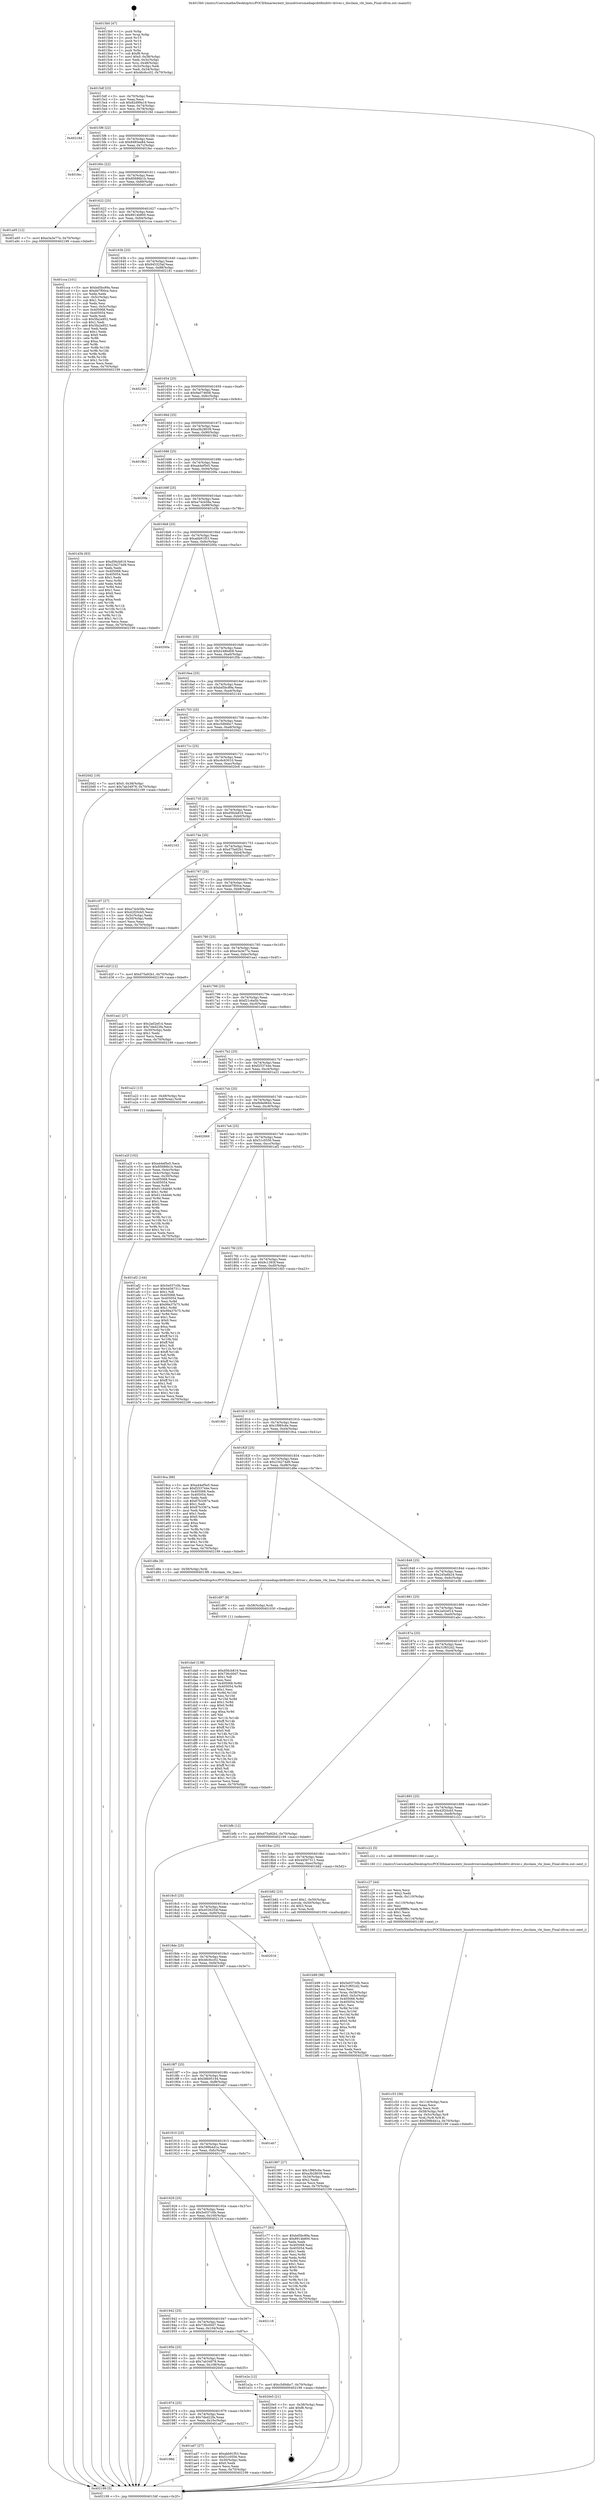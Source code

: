 digraph "0x4015b0" {
  label = "0x4015b0 (/mnt/c/Users/mathe/Desktop/tcc/POCII/binaries/extr_linuxdriversmediapcibt8xxbttv-driver.c_disclaim_vbi_lines_Final-ollvm.out::main(0))"
  labelloc = "t"
  node[shape=record]

  Entry [label="",width=0.3,height=0.3,shape=circle,fillcolor=black,style=filled]
  "0x4015df" [label="{
     0x4015df [23]\l
     | [instrs]\l
     &nbsp;&nbsp;0x4015df \<+3\>: mov -0x70(%rbp),%eax\l
     &nbsp;&nbsp;0x4015e2 \<+2\>: mov %eax,%ecx\l
     &nbsp;&nbsp;0x4015e4 \<+6\>: sub $0x82d99a19,%ecx\l
     &nbsp;&nbsp;0x4015ea \<+3\>: mov %eax,-0x74(%rbp)\l
     &nbsp;&nbsp;0x4015ed \<+3\>: mov %ecx,-0x78(%rbp)\l
     &nbsp;&nbsp;0x4015f0 \<+6\>: je 000000000040218d \<main+0xbdd\>\l
  }"]
  "0x40218d" [label="{
     0x40218d\l
  }", style=dashed]
  "0x4015f6" [label="{
     0x4015f6 [22]\l
     | [instrs]\l
     &nbsp;&nbsp;0x4015f6 \<+5\>: jmp 00000000004015fb \<main+0x4b\>\l
     &nbsp;&nbsp;0x4015fb \<+3\>: mov -0x74(%rbp),%eax\l
     &nbsp;&nbsp;0x4015fe \<+5\>: sub $0x8485ee84,%eax\l
     &nbsp;&nbsp;0x401603 \<+3\>: mov %eax,-0x7c(%rbp)\l
     &nbsp;&nbsp;0x401606 \<+6\>: je 0000000000401fec \<main+0xa3c\>\l
  }"]
  Exit [label="",width=0.3,height=0.3,shape=circle,fillcolor=black,style=filled,peripheries=2]
  "0x401fec" [label="{
     0x401fec\l
  }", style=dashed]
  "0x40160c" [label="{
     0x40160c [22]\l
     | [instrs]\l
     &nbsp;&nbsp;0x40160c \<+5\>: jmp 0000000000401611 \<main+0x61\>\l
     &nbsp;&nbsp;0x401611 \<+3\>: mov -0x74(%rbp),%eax\l
     &nbsp;&nbsp;0x401614 \<+5\>: sub $0x85686b1b,%eax\l
     &nbsp;&nbsp;0x401619 \<+3\>: mov %eax,-0x80(%rbp)\l
     &nbsp;&nbsp;0x40161c \<+6\>: je 0000000000401a95 \<main+0x4e5\>\l
  }"]
  "0x401da0" [label="{
     0x401da0 [138]\l
     | [instrs]\l
     &nbsp;&nbsp;0x401da0 \<+5\>: mov $0xd56cb819,%eax\l
     &nbsp;&nbsp;0x401da5 \<+5\>: mov $0x736c00d7,%ecx\l
     &nbsp;&nbsp;0x401daa \<+2\>: mov $0x1,%dl\l
     &nbsp;&nbsp;0x401dac \<+2\>: xor %esi,%esi\l
     &nbsp;&nbsp;0x401dae \<+8\>: mov 0x405068,%r8d\l
     &nbsp;&nbsp;0x401db6 \<+8\>: mov 0x405054,%r9d\l
     &nbsp;&nbsp;0x401dbe \<+3\>: sub $0x1,%esi\l
     &nbsp;&nbsp;0x401dc1 \<+3\>: mov %r8d,%r10d\l
     &nbsp;&nbsp;0x401dc4 \<+3\>: add %esi,%r10d\l
     &nbsp;&nbsp;0x401dc7 \<+4\>: imul %r10d,%r8d\l
     &nbsp;&nbsp;0x401dcb \<+4\>: and $0x1,%r8d\l
     &nbsp;&nbsp;0x401dcf \<+4\>: cmp $0x0,%r8d\l
     &nbsp;&nbsp;0x401dd3 \<+4\>: sete %r11b\l
     &nbsp;&nbsp;0x401dd7 \<+4\>: cmp $0xa,%r9d\l
     &nbsp;&nbsp;0x401ddb \<+3\>: setl %bl\l
     &nbsp;&nbsp;0x401dde \<+3\>: mov %r11b,%r14b\l
     &nbsp;&nbsp;0x401de1 \<+4\>: xor $0xff,%r14b\l
     &nbsp;&nbsp;0x401de5 \<+3\>: mov %bl,%r15b\l
     &nbsp;&nbsp;0x401de8 \<+4\>: xor $0xff,%r15b\l
     &nbsp;&nbsp;0x401dec \<+3\>: xor $0x0,%dl\l
     &nbsp;&nbsp;0x401def \<+3\>: mov %r14b,%r12b\l
     &nbsp;&nbsp;0x401df2 \<+4\>: and $0x0,%r12b\l
     &nbsp;&nbsp;0x401df6 \<+3\>: and %dl,%r11b\l
     &nbsp;&nbsp;0x401df9 \<+3\>: mov %r15b,%r13b\l
     &nbsp;&nbsp;0x401dfc \<+4\>: and $0x0,%r13b\l
     &nbsp;&nbsp;0x401e00 \<+2\>: and %dl,%bl\l
     &nbsp;&nbsp;0x401e02 \<+3\>: or %r11b,%r12b\l
     &nbsp;&nbsp;0x401e05 \<+3\>: or %bl,%r13b\l
     &nbsp;&nbsp;0x401e08 \<+3\>: xor %r13b,%r12b\l
     &nbsp;&nbsp;0x401e0b \<+3\>: or %r15b,%r14b\l
     &nbsp;&nbsp;0x401e0e \<+4\>: xor $0xff,%r14b\l
     &nbsp;&nbsp;0x401e12 \<+3\>: or $0x0,%dl\l
     &nbsp;&nbsp;0x401e15 \<+3\>: and %dl,%r14b\l
     &nbsp;&nbsp;0x401e18 \<+3\>: or %r14b,%r12b\l
     &nbsp;&nbsp;0x401e1b \<+4\>: test $0x1,%r12b\l
     &nbsp;&nbsp;0x401e1f \<+3\>: cmovne %ecx,%eax\l
     &nbsp;&nbsp;0x401e22 \<+3\>: mov %eax,-0x70(%rbp)\l
     &nbsp;&nbsp;0x401e25 \<+5\>: jmp 0000000000402199 \<main+0xbe9\>\l
  }"]
  "0x401a95" [label="{
     0x401a95 [12]\l
     | [instrs]\l
     &nbsp;&nbsp;0x401a95 \<+7\>: movl $0xe3a3e77e,-0x70(%rbp)\l
     &nbsp;&nbsp;0x401a9c \<+5\>: jmp 0000000000402199 \<main+0xbe9\>\l
  }"]
  "0x401622" [label="{
     0x401622 [25]\l
     | [instrs]\l
     &nbsp;&nbsp;0x401622 \<+5\>: jmp 0000000000401627 \<main+0x77\>\l
     &nbsp;&nbsp;0x401627 \<+3\>: mov -0x74(%rbp),%eax\l
     &nbsp;&nbsp;0x40162a \<+5\>: sub $0x8914b800,%eax\l
     &nbsp;&nbsp;0x40162f \<+6\>: mov %eax,-0x84(%rbp)\l
     &nbsp;&nbsp;0x401635 \<+6\>: je 0000000000401cca \<main+0x71a\>\l
  }"]
  "0x401d97" [label="{
     0x401d97 [9]\l
     | [instrs]\l
     &nbsp;&nbsp;0x401d97 \<+4\>: mov -0x58(%rbp),%rdi\l
     &nbsp;&nbsp;0x401d9b \<+5\>: call 0000000000401030 \<free@plt\>\l
     | [calls]\l
     &nbsp;&nbsp;0x401030 \{1\} (unknown)\l
  }"]
  "0x401cca" [label="{
     0x401cca [101]\l
     | [instrs]\l
     &nbsp;&nbsp;0x401cca \<+5\>: mov $0xbd5bc89a,%eax\l
     &nbsp;&nbsp;0x401ccf \<+5\>: mov $0xdd7f00ce,%ecx\l
     &nbsp;&nbsp;0x401cd4 \<+2\>: xor %edx,%edx\l
     &nbsp;&nbsp;0x401cd6 \<+3\>: mov -0x5c(%rbp),%esi\l
     &nbsp;&nbsp;0x401cd9 \<+3\>: sub $0x1,%edx\l
     &nbsp;&nbsp;0x401cdc \<+2\>: sub %edx,%esi\l
     &nbsp;&nbsp;0x401cde \<+3\>: mov %esi,-0x5c(%rbp)\l
     &nbsp;&nbsp;0x401ce1 \<+7\>: mov 0x405068,%edx\l
     &nbsp;&nbsp;0x401ce8 \<+7\>: mov 0x405054,%esi\l
     &nbsp;&nbsp;0x401cef \<+2\>: mov %edx,%edi\l
     &nbsp;&nbsp;0x401cf1 \<+6\>: sub $0x5fa2a952,%edi\l
     &nbsp;&nbsp;0x401cf7 \<+3\>: sub $0x1,%edi\l
     &nbsp;&nbsp;0x401cfa \<+6\>: add $0x5fa2a952,%edi\l
     &nbsp;&nbsp;0x401d00 \<+3\>: imul %edi,%edx\l
     &nbsp;&nbsp;0x401d03 \<+3\>: and $0x1,%edx\l
     &nbsp;&nbsp;0x401d06 \<+3\>: cmp $0x0,%edx\l
     &nbsp;&nbsp;0x401d09 \<+4\>: sete %r8b\l
     &nbsp;&nbsp;0x401d0d \<+3\>: cmp $0xa,%esi\l
     &nbsp;&nbsp;0x401d10 \<+4\>: setl %r9b\l
     &nbsp;&nbsp;0x401d14 \<+3\>: mov %r8b,%r10b\l
     &nbsp;&nbsp;0x401d17 \<+3\>: and %r9b,%r10b\l
     &nbsp;&nbsp;0x401d1a \<+3\>: xor %r9b,%r8b\l
     &nbsp;&nbsp;0x401d1d \<+3\>: or %r8b,%r10b\l
     &nbsp;&nbsp;0x401d20 \<+4\>: test $0x1,%r10b\l
     &nbsp;&nbsp;0x401d24 \<+3\>: cmovne %ecx,%eax\l
     &nbsp;&nbsp;0x401d27 \<+3\>: mov %eax,-0x70(%rbp)\l
     &nbsp;&nbsp;0x401d2a \<+5\>: jmp 0000000000402199 \<main+0xbe9\>\l
  }"]
  "0x40163b" [label="{
     0x40163b [25]\l
     | [instrs]\l
     &nbsp;&nbsp;0x40163b \<+5\>: jmp 0000000000401640 \<main+0x90\>\l
     &nbsp;&nbsp;0x401640 \<+3\>: mov -0x74(%rbp),%eax\l
     &nbsp;&nbsp;0x401643 \<+5\>: sub $0x945325af,%eax\l
     &nbsp;&nbsp;0x401648 \<+6\>: mov %eax,-0x88(%rbp)\l
     &nbsp;&nbsp;0x40164e \<+6\>: je 0000000000402181 \<main+0xbd1\>\l
  }"]
  "0x401c53" [label="{
     0x401c53 [36]\l
     | [instrs]\l
     &nbsp;&nbsp;0x401c53 \<+6\>: mov -0x114(%rbp),%ecx\l
     &nbsp;&nbsp;0x401c59 \<+3\>: imul %eax,%ecx\l
     &nbsp;&nbsp;0x401c5c \<+3\>: movslq %ecx,%rdi\l
     &nbsp;&nbsp;0x401c5f \<+4\>: mov -0x58(%rbp),%r8\l
     &nbsp;&nbsp;0x401c63 \<+4\>: movslq -0x5c(%rbp),%r9\l
     &nbsp;&nbsp;0x401c67 \<+4\>: mov %rdi,(%r8,%r9,8)\l
     &nbsp;&nbsp;0x401c6b \<+7\>: movl $0x599b4d1a,-0x70(%rbp)\l
     &nbsp;&nbsp;0x401c72 \<+5\>: jmp 0000000000402199 \<main+0xbe9\>\l
  }"]
  "0x402181" [label="{
     0x402181\l
  }", style=dashed]
  "0x401654" [label="{
     0x401654 [25]\l
     | [instrs]\l
     &nbsp;&nbsp;0x401654 \<+5\>: jmp 0000000000401659 \<main+0xa9\>\l
     &nbsp;&nbsp;0x401659 \<+3\>: mov -0x74(%rbp),%eax\l
     &nbsp;&nbsp;0x40165c \<+5\>: sub $0x9a074608,%eax\l
     &nbsp;&nbsp;0x401661 \<+6\>: mov %eax,-0x8c(%rbp)\l
     &nbsp;&nbsp;0x401667 \<+6\>: je 0000000000401f76 \<main+0x9c6\>\l
  }"]
  "0x401c27" [label="{
     0x401c27 [44]\l
     | [instrs]\l
     &nbsp;&nbsp;0x401c27 \<+2\>: xor %ecx,%ecx\l
     &nbsp;&nbsp;0x401c29 \<+5\>: mov $0x2,%edx\l
     &nbsp;&nbsp;0x401c2e \<+6\>: mov %edx,-0x110(%rbp)\l
     &nbsp;&nbsp;0x401c34 \<+1\>: cltd\l
     &nbsp;&nbsp;0x401c35 \<+6\>: mov -0x110(%rbp),%esi\l
     &nbsp;&nbsp;0x401c3b \<+2\>: idiv %esi\l
     &nbsp;&nbsp;0x401c3d \<+6\>: imul $0xfffffffe,%edx,%edx\l
     &nbsp;&nbsp;0x401c43 \<+3\>: sub $0x1,%ecx\l
     &nbsp;&nbsp;0x401c46 \<+2\>: sub %ecx,%edx\l
     &nbsp;&nbsp;0x401c48 \<+6\>: mov %edx,-0x114(%rbp)\l
     &nbsp;&nbsp;0x401c4e \<+5\>: call 0000000000401160 \<next_i\>\l
     | [calls]\l
     &nbsp;&nbsp;0x401160 \{1\} (/mnt/c/Users/mathe/Desktop/tcc/POCII/binaries/extr_linuxdriversmediapcibt8xxbttv-driver.c_disclaim_vbi_lines_Final-ollvm.out::next_i)\l
  }"]
  "0x401f76" [label="{
     0x401f76\l
  }", style=dashed]
  "0x40166d" [label="{
     0x40166d [25]\l
     | [instrs]\l
     &nbsp;&nbsp;0x40166d \<+5\>: jmp 0000000000401672 \<main+0xc2\>\l
     &nbsp;&nbsp;0x401672 \<+3\>: mov -0x74(%rbp),%eax\l
     &nbsp;&nbsp;0x401675 \<+5\>: sub $0xa3b28039,%eax\l
     &nbsp;&nbsp;0x40167a \<+6\>: mov %eax,-0x90(%rbp)\l
     &nbsp;&nbsp;0x401680 \<+6\>: je 00000000004019b2 \<main+0x402\>\l
  }"]
  "0x401b99" [label="{
     0x401b99 [98]\l
     | [instrs]\l
     &nbsp;&nbsp;0x401b99 \<+5\>: mov $0x5e037c0b,%ecx\l
     &nbsp;&nbsp;0x401b9e \<+5\>: mov $0x31f652d2,%edx\l
     &nbsp;&nbsp;0x401ba3 \<+2\>: xor %esi,%esi\l
     &nbsp;&nbsp;0x401ba5 \<+4\>: mov %rax,-0x58(%rbp)\l
     &nbsp;&nbsp;0x401ba9 \<+7\>: movl $0x0,-0x5c(%rbp)\l
     &nbsp;&nbsp;0x401bb0 \<+8\>: mov 0x405068,%r8d\l
     &nbsp;&nbsp;0x401bb8 \<+8\>: mov 0x405054,%r9d\l
     &nbsp;&nbsp;0x401bc0 \<+3\>: sub $0x1,%esi\l
     &nbsp;&nbsp;0x401bc3 \<+3\>: mov %r8d,%r10d\l
     &nbsp;&nbsp;0x401bc6 \<+3\>: add %esi,%r10d\l
     &nbsp;&nbsp;0x401bc9 \<+4\>: imul %r10d,%r8d\l
     &nbsp;&nbsp;0x401bcd \<+4\>: and $0x1,%r8d\l
     &nbsp;&nbsp;0x401bd1 \<+4\>: cmp $0x0,%r8d\l
     &nbsp;&nbsp;0x401bd5 \<+4\>: sete %r11b\l
     &nbsp;&nbsp;0x401bd9 \<+4\>: cmp $0xa,%r9d\l
     &nbsp;&nbsp;0x401bdd \<+3\>: setl %bl\l
     &nbsp;&nbsp;0x401be0 \<+3\>: mov %r11b,%r14b\l
     &nbsp;&nbsp;0x401be3 \<+3\>: and %bl,%r14b\l
     &nbsp;&nbsp;0x401be6 \<+3\>: xor %bl,%r11b\l
     &nbsp;&nbsp;0x401be9 \<+3\>: or %r11b,%r14b\l
     &nbsp;&nbsp;0x401bec \<+4\>: test $0x1,%r14b\l
     &nbsp;&nbsp;0x401bf0 \<+3\>: cmovne %edx,%ecx\l
     &nbsp;&nbsp;0x401bf3 \<+3\>: mov %ecx,-0x70(%rbp)\l
     &nbsp;&nbsp;0x401bf6 \<+5\>: jmp 0000000000402199 \<main+0xbe9\>\l
  }"]
  "0x4019b2" [label="{
     0x4019b2\l
  }", style=dashed]
  "0x401686" [label="{
     0x401686 [25]\l
     | [instrs]\l
     &nbsp;&nbsp;0x401686 \<+5\>: jmp 000000000040168b \<main+0xdb\>\l
     &nbsp;&nbsp;0x40168b \<+3\>: mov -0x74(%rbp),%eax\l
     &nbsp;&nbsp;0x40168e \<+5\>: sub $0xa44ef5e5,%eax\l
     &nbsp;&nbsp;0x401693 \<+6\>: mov %eax,-0x94(%rbp)\l
     &nbsp;&nbsp;0x401699 \<+6\>: je 00000000004020fa \<main+0xb4a\>\l
  }"]
  "0x40198d" [label="{
     0x40198d\l
  }", style=dashed]
  "0x4020fa" [label="{
     0x4020fa\l
  }", style=dashed]
  "0x40169f" [label="{
     0x40169f [25]\l
     | [instrs]\l
     &nbsp;&nbsp;0x40169f \<+5\>: jmp 00000000004016a4 \<main+0xf4\>\l
     &nbsp;&nbsp;0x4016a4 \<+3\>: mov -0x74(%rbp),%eax\l
     &nbsp;&nbsp;0x4016a7 \<+5\>: sub $0xa74cb58a,%eax\l
     &nbsp;&nbsp;0x4016ac \<+6\>: mov %eax,-0x98(%rbp)\l
     &nbsp;&nbsp;0x4016b2 \<+6\>: je 0000000000401d3b \<main+0x78b\>\l
  }"]
  "0x401ad7" [label="{
     0x401ad7 [27]\l
     | [instrs]\l
     &nbsp;&nbsp;0x401ad7 \<+5\>: mov $0xabb91f53,%eax\l
     &nbsp;&nbsp;0x401adc \<+5\>: mov $0x51c0556,%ecx\l
     &nbsp;&nbsp;0x401ae1 \<+3\>: mov -0x30(%rbp),%edx\l
     &nbsp;&nbsp;0x401ae4 \<+3\>: cmp $0x0,%edx\l
     &nbsp;&nbsp;0x401ae7 \<+3\>: cmove %ecx,%eax\l
     &nbsp;&nbsp;0x401aea \<+3\>: mov %eax,-0x70(%rbp)\l
     &nbsp;&nbsp;0x401aed \<+5\>: jmp 0000000000402199 \<main+0xbe9\>\l
  }"]
  "0x401d3b" [label="{
     0x401d3b [83]\l
     | [instrs]\l
     &nbsp;&nbsp;0x401d3b \<+5\>: mov $0xd56cb819,%eax\l
     &nbsp;&nbsp;0x401d40 \<+5\>: mov $0x234274d9,%ecx\l
     &nbsp;&nbsp;0x401d45 \<+2\>: xor %edx,%edx\l
     &nbsp;&nbsp;0x401d47 \<+7\>: mov 0x405068,%esi\l
     &nbsp;&nbsp;0x401d4e \<+7\>: mov 0x405054,%edi\l
     &nbsp;&nbsp;0x401d55 \<+3\>: sub $0x1,%edx\l
     &nbsp;&nbsp;0x401d58 \<+3\>: mov %esi,%r8d\l
     &nbsp;&nbsp;0x401d5b \<+3\>: add %edx,%r8d\l
     &nbsp;&nbsp;0x401d5e \<+4\>: imul %r8d,%esi\l
     &nbsp;&nbsp;0x401d62 \<+3\>: and $0x1,%esi\l
     &nbsp;&nbsp;0x401d65 \<+3\>: cmp $0x0,%esi\l
     &nbsp;&nbsp;0x401d68 \<+4\>: sete %r9b\l
     &nbsp;&nbsp;0x401d6c \<+3\>: cmp $0xa,%edi\l
     &nbsp;&nbsp;0x401d6f \<+4\>: setl %r10b\l
     &nbsp;&nbsp;0x401d73 \<+3\>: mov %r9b,%r11b\l
     &nbsp;&nbsp;0x401d76 \<+3\>: and %r10b,%r11b\l
     &nbsp;&nbsp;0x401d79 \<+3\>: xor %r10b,%r9b\l
     &nbsp;&nbsp;0x401d7c \<+3\>: or %r9b,%r11b\l
     &nbsp;&nbsp;0x401d7f \<+4\>: test $0x1,%r11b\l
     &nbsp;&nbsp;0x401d83 \<+3\>: cmovne %ecx,%eax\l
     &nbsp;&nbsp;0x401d86 \<+3\>: mov %eax,-0x70(%rbp)\l
     &nbsp;&nbsp;0x401d89 \<+5\>: jmp 0000000000402199 \<main+0xbe9\>\l
  }"]
  "0x4016b8" [label="{
     0x4016b8 [25]\l
     | [instrs]\l
     &nbsp;&nbsp;0x4016b8 \<+5\>: jmp 00000000004016bd \<main+0x10d\>\l
     &nbsp;&nbsp;0x4016bd \<+3\>: mov -0x74(%rbp),%eax\l
     &nbsp;&nbsp;0x4016c0 \<+5\>: sub $0xabb91f53,%eax\l
     &nbsp;&nbsp;0x4016c5 \<+6\>: mov %eax,-0x9c(%rbp)\l
     &nbsp;&nbsp;0x4016cb \<+6\>: je 000000000040200a \<main+0xa5a\>\l
  }"]
  "0x401974" [label="{
     0x401974 [25]\l
     | [instrs]\l
     &nbsp;&nbsp;0x401974 \<+5\>: jmp 0000000000401979 \<main+0x3c9\>\l
     &nbsp;&nbsp;0x401979 \<+3\>: mov -0x74(%rbp),%eax\l
     &nbsp;&nbsp;0x40197c \<+5\>: sub $0x7ded22fa,%eax\l
     &nbsp;&nbsp;0x401981 \<+6\>: mov %eax,-0x10c(%rbp)\l
     &nbsp;&nbsp;0x401987 \<+6\>: je 0000000000401ad7 \<main+0x527\>\l
  }"]
  "0x40200a" [label="{
     0x40200a\l
  }", style=dashed]
  "0x4016d1" [label="{
     0x4016d1 [25]\l
     | [instrs]\l
     &nbsp;&nbsp;0x4016d1 \<+5\>: jmp 00000000004016d6 \<main+0x126\>\l
     &nbsp;&nbsp;0x4016d6 \<+3\>: mov -0x74(%rbp),%eax\l
     &nbsp;&nbsp;0x4016d9 \<+5\>: sub $0xb248bd08,%eax\l
     &nbsp;&nbsp;0x4016de \<+6\>: mov %eax,-0xa0(%rbp)\l
     &nbsp;&nbsp;0x4016e4 \<+6\>: je 0000000000401f5b \<main+0x9ab\>\l
  }"]
  "0x4020e5" [label="{
     0x4020e5 [21]\l
     | [instrs]\l
     &nbsp;&nbsp;0x4020e5 \<+3\>: mov -0x38(%rbp),%eax\l
     &nbsp;&nbsp;0x4020e8 \<+7\>: add $0xf8,%rsp\l
     &nbsp;&nbsp;0x4020ef \<+1\>: pop %rbx\l
     &nbsp;&nbsp;0x4020f0 \<+2\>: pop %r12\l
     &nbsp;&nbsp;0x4020f2 \<+2\>: pop %r13\l
     &nbsp;&nbsp;0x4020f4 \<+2\>: pop %r14\l
     &nbsp;&nbsp;0x4020f6 \<+2\>: pop %r15\l
     &nbsp;&nbsp;0x4020f8 \<+1\>: pop %rbp\l
     &nbsp;&nbsp;0x4020f9 \<+1\>: ret\l
  }"]
  "0x401f5b" [label="{
     0x401f5b\l
  }", style=dashed]
  "0x4016ea" [label="{
     0x4016ea [25]\l
     | [instrs]\l
     &nbsp;&nbsp;0x4016ea \<+5\>: jmp 00000000004016ef \<main+0x13f\>\l
     &nbsp;&nbsp;0x4016ef \<+3\>: mov -0x74(%rbp),%eax\l
     &nbsp;&nbsp;0x4016f2 \<+5\>: sub $0xbd5bc89a,%eax\l
     &nbsp;&nbsp;0x4016f7 \<+6\>: mov %eax,-0xa4(%rbp)\l
     &nbsp;&nbsp;0x4016fd \<+6\>: je 0000000000402144 \<main+0xb94\>\l
  }"]
  "0x40195b" [label="{
     0x40195b [25]\l
     | [instrs]\l
     &nbsp;&nbsp;0x40195b \<+5\>: jmp 0000000000401960 \<main+0x3b0\>\l
     &nbsp;&nbsp;0x401960 \<+3\>: mov -0x74(%rbp),%eax\l
     &nbsp;&nbsp;0x401963 \<+5\>: sub $0x7ab34978,%eax\l
     &nbsp;&nbsp;0x401968 \<+6\>: mov %eax,-0x108(%rbp)\l
     &nbsp;&nbsp;0x40196e \<+6\>: je 00000000004020e5 \<main+0xb35\>\l
  }"]
  "0x402144" [label="{
     0x402144\l
  }", style=dashed]
  "0x401703" [label="{
     0x401703 [25]\l
     | [instrs]\l
     &nbsp;&nbsp;0x401703 \<+5\>: jmp 0000000000401708 \<main+0x158\>\l
     &nbsp;&nbsp;0x401708 \<+3\>: mov -0x74(%rbp),%eax\l
     &nbsp;&nbsp;0x40170b \<+5\>: sub $0xc5d94bc7,%eax\l
     &nbsp;&nbsp;0x401710 \<+6\>: mov %eax,-0xa8(%rbp)\l
     &nbsp;&nbsp;0x401716 \<+6\>: je 00000000004020d2 \<main+0xb22\>\l
  }"]
  "0x401e2a" [label="{
     0x401e2a [12]\l
     | [instrs]\l
     &nbsp;&nbsp;0x401e2a \<+7\>: movl $0xc5d94bc7,-0x70(%rbp)\l
     &nbsp;&nbsp;0x401e31 \<+5\>: jmp 0000000000402199 \<main+0xbe9\>\l
  }"]
  "0x4020d2" [label="{
     0x4020d2 [19]\l
     | [instrs]\l
     &nbsp;&nbsp;0x4020d2 \<+7\>: movl $0x0,-0x38(%rbp)\l
     &nbsp;&nbsp;0x4020d9 \<+7\>: movl $0x7ab34978,-0x70(%rbp)\l
     &nbsp;&nbsp;0x4020e0 \<+5\>: jmp 0000000000402199 \<main+0xbe9\>\l
  }"]
  "0x40171c" [label="{
     0x40171c [25]\l
     | [instrs]\l
     &nbsp;&nbsp;0x40171c \<+5\>: jmp 0000000000401721 \<main+0x171\>\l
     &nbsp;&nbsp;0x401721 \<+3\>: mov -0x74(%rbp),%eax\l
     &nbsp;&nbsp;0x401724 \<+5\>: sub $0xc6c63010,%eax\l
     &nbsp;&nbsp;0x401729 \<+6\>: mov %eax,-0xac(%rbp)\l
     &nbsp;&nbsp;0x40172f \<+6\>: je 00000000004020c6 \<main+0xb16\>\l
  }"]
  "0x401942" [label="{
     0x401942 [25]\l
     | [instrs]\l
     &nbsp;&nbsp;0x401942 \<+5\>: jmp 0000000000401947 \<main+0x397\>\l
     &nbsp;&nbsp;0x401947 \<+3\>: mov -0x74(%rbp),%eax\l
     &nbsp;&nbsp;0x40194a \<+5\>: sub $0x736c00d7,%eax\l
     &nbsp;&nbsp;0x40194f \<+6\>: mov %eax,-0x104(%rbp)\l
     &nbsp;&nbsp;0x401955 \<+6\>: je 0000000000401e2a \<main+0x87a\>\l
  }"]
  "0x4020c6" [label="{
     0x4020c6\l
  }", style=dashed]
  "0x401735" [label="{
     0x401735 [25]\l
     | [instrs]\l
     &nbsp;&nbsp;0x401735 \<+5\>: jmp 000000000040173a \<main+0x18a\>\l
     &nbsp;&nbsp;0x40173a \<+3\>: mov -0x74(%rbp),%eax\l
     &nbsp;&nbsp;0x40173d \<+5\>: sub $0xd56cb819,%eax\l
     &nbsp;&nbsp;0x401742 \<+6\>: mov %eax,-0xb0(%rbp)\l
     &nbsp;&nbsp;0x401748 \<+6\>: je 0000000000402163 \<main+0xbb3\>\l
  }"]
  "0x402116" [label="{
     0x402116\l
  }", style=dashed]
  "0x402163" [label="{
     0x402163\l
  }", style=dashed]
  "0x40174e" [label="{
     0x40174e [25]\l
     | [instrs]\l
     &nbsp;&nbsp;0x40174e \<+5\>: jmp 0000000000401753 \<main+0x1a3\>\l
     &nbsp;&nbsp;0x401753 \<+3\>: mov -0x74(%rbp),%eax\l
     &nbsp;&nbsp;0x401756 \<+5\>: sub $0xd75a92b1,%eax\l
     &nbsp;&nbsp;0x40175b \<+6\>: mov %eax,-0xb4(%rbp)\l
     &nbsp;&nbsp;0x401761 \<+6\>: je 0000000000401c07 \<main+0x657\>\l
  }"]
  "0x401929" [label="{
     0x401929 [25]\l
     | [instrs]\l
     &nbsp;&nbsp;0x401929 \<+5\>: jmp 000000000040192e \<main+0x37e\>\l
     &nbsp;&nbsp;0x40192e \<+3\>: mov -0x74(%rbp),%eax\l
     &nbsp;&nbsp;0x401931 \<+5\>: sub $0x5e037c0b,%eax\l
     &nbsp;&nbsp;0x401936 \<+6\>: mov %eax,-0x100(%rbp)\l
     &nbsp;&nbsp;0x40193c \<+6\>: je 0000000000402116 \<main+0xb66\>\l
  }"]
  "0x401c07" [label="{
     0x401c07 [27]\l
     | [instrs]\l
     &nbsp;&nbsp;0x401c07 \<+5\>: mov $0xa74cb58a,%eax\l
     &nbsp;&nbsp;0x401c0c \<+5\>: mov $0x42f20cb5,%ecx\l
     &nbsp;&nbsp;0x401c11 \<+3\>: mov -0x5c(%rbp),%edx\l
     &nbsp;&nbsp;0x401c14 \<+3\>: cmp -0x50(%rbp),%edx\l
     &nbsp;&nbsp;0x401c17 \<+3\>: cmovl %ecx,%eax\l
     &nbsp;&nbsp;0x401c1a \<+3\>: mov %eax,-0x70(%rbp)\l
     &nbsp;&nbsp;0x401c1d \<+5\>: jmp 0000000000402199 \<main+0xbe9\>\l
  }"]
  "0x401767" [label="{
     0x401767 [25]\l
     | [instrs]\l
     &nbsp;&nbsp;0x401767 \<+5\>: jmp 000000000040176c \<main+0x1bc\>\l
     &nbsp;&nbsp;0x40176c \<+3\>: mov -0x74(%rbp),%eax\l
     &nbsp;&nbsp;0x40176f \<+5\>: sub $0xdd7f00ce,%eax\l
     &nbsp;&nbsp;0x401774 \<+6\>: mov %eax,-0xb8(%rbp)\l
     &nbsp;&nbsp;0x40177a \<+6\>: je 0000000000401d2f \<main+0x77f\>\l
  }"]
  "0x401c77" [label="{
     0x401c77 [83]\l
     | [instrs]\l
     &nbsp;&nbsp;0x401c77 \<+5\>: mov $0xbd5bc89a,%eax\l
     &nbsp;&nbsp;0x401c7c \<+5\>: mov $0x8914b800,%ecx\l
     &nbsp;&nbsp;0x401c81 \<+2\>: xor %edx,%edx\l
     &nbsp;&nbsp;0x401c83 \<+7\>: mov 0x405068,%esi\l
     &nbsp;&nbsp;0x401c8a \<+7\>: mov 0x405054,%edi\l
     &nbsp;&nbsp;0x401c91 \<+3\>: sub $0x1,%edx\l
     &nbsp;&nbsp;0x401c94 \<+3\>: mov %esi,%r8d\l
     &nbsp;&nbsp;0x401c97 \<+3\>: add %edx,%r8d\l
     &nbsp;&nbsp;0x401c9a \<+4\>: imul %r8d,%esi\l
     &nbsp;&nbsp;0x401c9e \<+3\>: and $0x1,%esi\l
     &nbsp;&nbsp;0x401ca1 \<+3\>: cmp $0x0,%esi\l
     &nbsp;&nbsp;0x401ca4 \<+4\>: sete %r9b\l
     &nbsp;&nbsp;0x401ca8 \<+3\>: cmp $0xa,%edi\l
     &nbsp;&nbsp;0x401cab \<+4\>: setl %r10b\l
     &nbsp;&nbsp;0x401caf \<+3\>: mov %r9b,%r11b\l
     &nbsp;&nbsp;0x401cb2 \<+3\>: and %r10b,%r11b\l
     &nbsp;&nbsp;0x401cb5 \<+3\>: xor %r10b,%r9b\l
     &nbsp;&nbsp;0x401cb8 \<+3\>: or %r9b,%r11b\l
     &nbsp;&nbsp;0x401cbb \<+4\>: test $0x1,%r11b\l
     &nbsp;&nbsp;0x401cbf \<+3\>: cmovne %ecx,%eax\l
     &nbsp;&nbsp;0x401cc2 \<+3\>: mov %eax,-0x70(%rbp)\l
     &nbsp;&nbsp;0x401cc5 \<+5\>: jmp 0000000000402199 \<main+0xbe9\>\l
  }"]
  "0x401d2f" [label="{
     0x401d2f [12]\l
     | [instrs]\l
     &nbsp;&nbsp;0x401d2f \<+7\>: movl $0xd75a92b1,-0x70(%rbp)\l
     &nbsp;&nbsp;0x401d36 \<+5\>: jmp 0000000000402199 \<main+0xbe9\>\l
  }"]
  "0x401780" [label="{
     0x401780 [25]\l
     | [instrs]\l
     &nbsp;&nbsp;0x401780 \<+5\>: jmp 0000000000401785 \<main+0x1d5\>\l
     &nbsp;&nbsp;0x401785 \<+3\>: mov -0x74(%rbp),%eax\l
     &nbsp;&nbsp;0x401788 \<+5\>: sub $0xe3a3e77e,%eax\l
     &nbsp;&nbsp;0x40178d \<+6\>: mov %eax,-0xbc(%rbp)\l
     &nbsp;&nbsp;0x401793 \<+6\>: je 0000000000401aa1 \<main+0x4f1\>\l
  }"]
  "0x401910" [label="{
     0x401910 [25]\l
     | [instrs]\l
     &nbsp;&nbsp;0x401910 \<+5\>: jmp 0000000000401915 \<main+0x365\>\l
     &nbsp;&nbsp;0x401915 \<+3\>: mov -0x74(%rbp),%eax\l
     &nbsp;&nbsp;0x401918 \<+5\>: sub $0x599b4d1a,%eax\l
     &nbsp;&nbsp;0x40191d \<+6\>: mov %eax,-0xfc(%rbp)\l
     &nbsp;&nbsp;0x401923 \<+6\>: je 0000000000401c77 \<main+0x6c7\>\l
  }"]
  "0x401aa1" [label="{
     0x401aa1 [27]\l
     | [instrs]\l
     &nbsp;&nbsp;0x401aa1 \<+5\>: mov $0x2a02ef14,%eax\l
     &nbsp;&nbsp;0x401aa6 \<+5\>: mov $0x7ded22fa,%ecx\l
     &nbsp;&nbsp;0x401aab \<+3\>: mov -0x30(%rbp),%edx\l
     &nbsp;&nbsp;0x401aae \<+3\>: cmp $0x1,%edx\l
     &nbsp;&nbsp;0x401ab1 \<+3\>: cmovl %ecx,%eax\l
     &nbsp;&nbsp;0x401ab4 \<+3\>: mov %eax,-0x70(%rbp)\l
     &nbsp;&nbsp;0x401ab7 \<+5\>: jmp 0000000000402199 \<main+0xbe9\>\l
  }"]
  "0x401799" [label="{
     0x401799 [25]\l
     | [instrs]\l
     &nbsp;&nbsp;0x401799 \<+5\>: jmp 000000000040179e \<main+0x1ee\>\l
     &nbsp;&nbsp;0x40179e \<+3\>: mov -0x74(%rbp),%eax\l
     &nbsp;&nbsp;0x4017a1 \<+5\>: sub $0xf21c6a5b,%eax\l
     &nbsp;&nbsp;0x4017a6 \<+6\>: mov %eax,-0xc0(%rbp)\l
     &nbsp;&nbsp;0x4017ac \<+6\>: je 0000000000401e64 \<main+0x8b4\>\l
  }"]
  "0x401eb7" [label="{
     0x401eb7\l
  }", style=dashed]
  "0x401e64" [label="{
     0x401e64\l
  }", style=dashed]
  "0x4017b2" [label="{
     0x4017b2 [25]\l
     | [instrs]\l
     &nbsp;&nbsp;0x4017b2 \<+5\>: jmp 00000000004017b7 \<main+0x207\>\l
     &nbsp;&nbsp;0x4017b7 \<+3\>: mov -0x74(%rbp),%eax\l
     &nbsp;&nbsp;0x4017ba \<+5\>: sub $0xf253744e,%eax\l
     &nbsp;&nbsp;0x4017bf \<+6\>: mov %eax,-0xc4(%rbp)\l
     &nbsp;&nbsp;0x4017c5 \<+6\>: je 0000000000401a22 \<main+0x472\>\l
  }"]
  "0x401a2f" [label="{
     0x401a2f [102]\l
     | [instrs]\l
     &nbsp;&nbsp;0x401a2f \<+5\>: mov $0xa44ef5e5,%ecx\l
     &nbsp;&nbsp;0x401a34 \<+5\>: mov $0x85686b1b,%edx\l
     &nbsp;&nbsp;0x401a39 \<+3\>: mov %eax,-0x4c(%rbp)\l
     &nbsp;&nbsp;0x401a3c \<+3\>: mov -0x4c(%rbp),%eax\l
     &nbsp;&nbsp;0x401a3f \<+3\>: mov %eax,-0x30(%rbp)\l
     &nbsp;&nbsp;0x401a42 \<+7\>: mov 0x405068,%eax\l
     &nbsp;&nbsp;0x401a49 \<+7\>: mov 0x405054,%esi\l
     &nbsp;&nbsp;0x401a50 \<+3\>: mov %eax,%r8d\l
     &nbsp;&nbsp;0x401a53 \<+7\>: add $0x6116dd46,%r8d\l
     &nbsp;&nbsp;0x401a5a \<+4\>: sub $0x1,%r8d\l
     &nbsp;&nbsp;0x401a5e \<+7\>: sub $0x6116dd46,%r8d\l
     &nbsp;&nbsp;0x401a65 \<+4\>: imul %r8d,%eax\l
     &nbsp;&nbsp;0x401a69 \<+3\>: and $0x1,%eax\l
     &nbsp;&nbsp;0x401a6c \<+3\>: cmp $0x0,%eax\l
     &nbsp;&nbsp;0x401a6f \<+4\>: sete %r9b\l
     &nbsp;&nbsp;0x401a73 \<+3\>: cmp $0xa,%esi\l
     &nbsp;&nbsp;0x401a76 \<+4\>: setl %r10b\l
     &nbsp;&nbsp;0x401a7a \<+3\>: mov %r9b,%r11b\l
     &nbsp;&nbsp;0x401a7d \<+3\>: and %r10b,%r11b\l
     &nbsp;&nbsp;0x401a80 \<+3\>: xor %r10b,%r9b\l
     &nbsp;&nbsp;0x401a83 \<+3\>: or %r9b,%r11b\l
     &nbsp;&nbsp;0x401a86 \<+4\>: test $0x1,%r11b\l
     &nbsp;&nbsp;0x401a8a \<+3\>: cmovne %edx,%ecx\l
     &nbsp;&nbsp;0x401a8d \<+3\>: mov %ecx,-0x70(%rbp)\l
     &nbsp;&nbsp;0x401a90 \<+5\>: jmp 0000000000402199 \<main+0xbe9\>\l
  }"]
  "0x401a22" [label="{
     0x401a22 [13]\l
     | [instrs]\l
     &nbsp;&nbsp;0x401a22 \<+4\>: mov -0x48(%rbp),%rax\l
     &nbsp;&nbsp;0x401a26 \<+4\>: mov 0x8(%rax),%rdi\l
     &nbsp;&nbsp;0x401a2a \<+5\>: call 0000000000401060 \<atoi@plt\>\l
     | [calls]\l
     &nbsp;&nbsp;0x401060 \{1\} (unknown)\l
  }"]
  "0x4017cb" [label="{
     0x4017cb [25]\l
     | [instrs]\l
     &nbsp;&nbsp;0x4017cb \<+5\>: jmp 00000000004017d0 \<main+0x220\>\l
     &nbsp;&nbsp;0x4017d0 \<+3\>: mov -0x74(%rbp),%eax\l
     &nbsp;&nbsp;0x4017d3 \<+5\>: sub $0xfb9e9644,%eax\l
     &nbsp;&nbsp;0x4017d8 \<+6\>: mov %eax,-0xc8(%rbp)\l
     &nbsp;&nbsp;0x4017de \<+6\>: je 0000000000402069 \<main+0xab9\>\l
  }"]
  "0x4015b0" [label="{
     0x4015b0 [47]\l
     | [instrs]\l
     &nbsp;&nbsp;0x4015b0 \<+1\>: push %rbp\l
     &nbsp;&nbsp;0x4015b1 \<+3\>: mov %rsp,%rbp\l
     &nbsp;&nbsp;0x4015b4 \<+2\>: push %r15\l
     &nbsp;&nbsp;0x4015b6 \<+2\>: push %r14\l
     &nbsp;&nbsp;0x4015b8 \<+2\>: push %r13\l
     &nbsp;&nbsp;0x4015ba \<+2\>: push %r12\l
     &nbsp;&nbsp;0x4015bc \<+1\>: push %rbx\l
     &nbsp;&nbsp;0x4015bd \<+7\>: sub $0xf8,%rsp\l
     &nbsp;&nbsp;0x4015c4 \<+7\>: movl $0x0,-0x38(%rbp)\l
     &nbsp;&nbsp;0x4015cb \<+3\>: mov %edi,-0x3c(%rbp)\l
     &nbsp;&nbsp;0x4015ce \<+4\>: mov %rsi,-0x48(%rbp)\l
     &nbsp;&nbsp;0x4015d2 \<+3\>: mov -0x3c(%rbp),%edi\l
     &nbsp;&nbsp;0x4015d5 \<+3\>: mov %edi,-0x34(%rbp)\l
     &nbsp;&nbsp;0x4015d8 \<+7\>: movl $0x46c6cc02,-0x70(%rbp)\l
  }"]
  "0x402069" [label="{
     0x402069\l
  }", style=dashed]
  "0x4017e4" [label="{
     0x4017e4 [25]\l
     | [instrs]\l
     &nbsp;&nbsp;0x4017e4 \<+5\>: jmp 00000000004017e9 \<main+0x239\>\l
     &nbsp;&nbsp;0x4017e9 \<+3\>: mov -0x74(%rbp),%eax\l
     &nbsp;&nbsp;0x4017ec \<+5\>: sub $0x51c0556,%eax\l
     &nbsp;&nbsp;0x4017f1 \<+6\>: mov %eax,-0xcc(%rbp)\l
     &nbsp;&nbsp;0x4017f7 \<+6\>: je 0000000000401af2 \<main+0x542\>\l
  }"]
  "0x402199" [label="{
     0x402199 [5]\l
     | [instrs]\l
     &nbsp;&nbsp;0x402199 \<+5\>: jmp 00000000004015df \<main+0x2f\>\l
  }"]
  "0x401af2" [label="{
     0x401af2 [144]\l
     | [instrs]\l
     &nbsp;&nbsp;0x401af2 \<+5\>: mov $0x5e037c0b,%eax\l
     &nbsp;&nbsp;0x401af7 \<+5\>: mov $0x44567311,%ecx\l
     &nbsp;&nbsp;0x401afc \<+2\>: mov $0x1,%dl\l
     &nbsp;&nbsp;0x401afe \<+7\>: mov 0x405068,%esi\l
     &nbsp;&nbsp;0x401b05 \<+7\>: mov 0x405054,%edi\l
     &nbsp;&nbsp;0x401b0c \<+3\>: mov %esi,%r8d\l
     &nbsp;&nbsp;0x401b0f \<+7\>: sub $0x99a37b75,%r8d\l
     &nbsp;&nbsp;0x401b16 \<+4\>: sub $0x1,%r8d\l
     &nbsp;&nbsp;0x401b1a \<+7\>: add $0x99a37b75,%r8d\l
     &nbsp;&nbsp;0x401b21 \<+4\>: imul %r8d,%esi\l
     &nbsp;&nbsp;0x401b25 \<+3\>: and $0x1,%esi\l
     &nbsp;&nbsp;0x401b28 \<+3\>: cmp $0x0,%esi\l
     &nbsp;&nbsp;0x401b2b \<+4\>: sete %r9b\l
     &nbsp;&nbsp;0x401b2f \<+3\>: cmp $0xa,%edi\l
     &nbsp;&nbsp;0x401b32 \<+4\>: setl %r10b\l
     &nbsp;&nbsp;0x401b36 \<+3\>: mov %r9b,%r11b\l
     &nbsp;&nbsp;0x401b39 \<+4\>: xor $0xff,%r11b\l
     &nbsp;&nbsp;0x401b3d \<+3\>: mov %r10b,%bl\l
     &nbsp;&nbsp;0x401b40 \<+3\>: xor $0xff,%bl\l
     &nbsp;&nbsp;0x401b43 \<+3\>: xor $0x1,%dl\l
     &nbsp;&nbsp;0x401b46 \<+3\>: mov %r11b,%r14b\l
     &nbsp;&nbsp;0x401b49 \<+4\>: and $0xff,%r14b\l
     &nbsp;&nbsp;0x401b4d \<+3\>: and %dl,%r9b\l
     &nbsp;&nbsp;0x401b50 \<+3\>: mov %bl,%r15b\l
     &nbsp;&nbsp;0x401b53 \<+4\>: and $0xff,%r15b\l
     &nbsp;&nbsp;0x401b57 \<+3\>: and %dl,%r10b\l
     &nbsp;&nbsp;0x401b5a \<+3\>: or %r9b,%r14b\l
     &nbsp;&nbsp;0x401b5d \<+3\>: or %r10b,%r15b\l
     &nbsp;&nbsp;0x401b60 \<+3\>: xor %r15b,%r14b\l
     &nbsp;&nbsp;0x401b63 \<+3\>: or %bl,%r11b\l
     &nbsp;&nbsp;0x401b66 \<+4\>: xor $0xff,%r11b\l
     &nbsp;&nbsp;0x401b6a \<+3\>: or $0x1,%dl\l
     &nbsp;&nbsp;0x401b6d \<+3\>: and %dl,%r11b\l
     &nbsp;&nbsp;0x401b70 \<+3\>: or %r11b,%r14b\l
     &nbsp;&nbsp;0x401b73 \<+4\>: test $0x1,%r14b\l
     &nbsp;&nbsp;0x401b77 \<+3\>: cmovne %ecx,%eax\l
     &nbsp;&nbsp;0x401b7a \<+3\>: mov %eax,-0x70(%rbp)\l
     &nbsp;&nbsp;0x401b7d \<+5\>: jmp 0000000000402199 \<main+0xbe9\>\l
  }"]
  "0x4017fd" [label="{
     0x4017fd [25]\l
     | [instrs]\l
     &nbsp;&nbsp;0x4017fd \<+5\>: jmp 0000000000401802 \<main+0x252\>\l
     &nbsp;&nbsp;0x401802 \<+3\>: mov -0x74(%rbp),%eax\l
     &nbsp;&nbsp;0x401805 \<+5\>: sub $0x9c1393f,%eax\l
     &nbsp;&nbsp;0x40180a \<+6\>: mov %eax,-0xd0(%rbp)\l
     &nbsp;&nbsp;0x401810 \<+6\>: je 0000000000401fd3 \<main+0xa23\>\l
  }"]
  "0x4018f7" [label="{
     0x4018f7 [25]\l
     | [instrs]\l
     &nbsp;&nbsp;0x4018f7 \<+5\>: jmp 00000000004018fc \<main+0x34c\>\l
     &nbsp;&nbsp;0x4018fc \<+3\>: mov -0x74(%rbp),%eax\l
     &nbsp;&nbsp;0x4018ff \<+5\>: sub $0x58b95194,%eax\l
     &nbsp;&nbsp;0x401904 \<+6\>: mov %eax,-0xf8(%rbp)\l
     &nbsp;&nbsp;0x40190a \<+6\>: je 0000000000401eb7 \<main+0x907\>\l
  }"]
  "0x401fd3" [label="{
     0x401fd3\l
  }", style=dashed]
  "0x401816" [label="{
     0x401816 [25]\l
     | [instrs]\l
     &nbsp;&nbsp;0x401816 \<+5\>: jmp 000000000040181b \<main+0x26b\>\l
     &nbsp;&nbsp;0x40181b \<+3\>: mov -0x74(%rbp),%eax\l
     &nbsp;&nbsp;0x40181e \<+5\>: sub $0x1f985c6e,%eax\l
     &nbsp;&nbsp;0x401823 \<+6\>: mov %eax,-0xd4(%rbp)\l
     &nbsp;&nbsp;0x401829 \<+6\>: je 00000000004019ca \<main+0x41a\>\l
  }"]
  "0x401997" [label="{
     0x401997 [27]\l
     | [instrs]\l
     &nbsp;&nbsp;0x401997 \<+5\>: mov $0x1f985c6e,%eax\l
     &nbsp;&nbsp;0x40199c \<+5\>: mov $0xa3b28039,%ecx\l
     &nbsp;&nbsp;0x4019a1 \<+3\>: mov -0x34(%rbp),%edx\l
     &nbsp;&nbsp;0x4019a4 \<+3\>: cmp $0x2,%edx\l
     &nbsp;&nbsp;0x4019a7 \<+3\>: cmovne %ecx,%eax\l
     &nbsp;&nbsp;0x4019aa \<+3\>: mov %eax,-0x70(%rbp)\l
     &nbsp;&nbsp;0x4019ad \<+5\>: jmp 0000000000402199 \<main+0xbe9\>\l
  }"]
  "0x4019ca" [label="{
     0x4019ca [88]\l
     | [instrs]\l
     &nbsp;&nbsp;0x4019ca \<+5\>: mov $0xa44ef5e5,%eax\l
     &nbsp;&nbsp;0x4019cf \<+5\>: mov $0xf253744e,%ecx\l
     &nbsp;&nbsp;0x4019d4 \<+7\>: mov 0x405068,%edx\l
     &nbsp;&nbsp;0x4019db \<+7\>: mov 0x405054,%esi\l
     &nbsp;&nbsp;0x4019e2 \<+2\>: mov %edx,%edi\l
     &nbsp;&nbsp;0x4019e4 \<+6\>: sub $0x87b3367a,%edi\l
     &nbsp;&nbsp;0x4019ea \<+3\>: sub $0x1,%edi\l
     &nbsp;&nbsp;0x4019ed \<+6\>: add $0x87b3367a,%edi\l
     &nbsp;&nbsp;0x4019f3 \<+3\>: imul %edi,%edx\l
     &nbsp;&nbsp;0x4019f6 \<+3\>: and $0x1,%edx\l
     &nbsp;&nbsp;0x4019f9 \<+3\>: cmp $0x0,%edx\l
     &nbsp;&nbsp;0x4019fc \<+4\>: sete %r8b\l
     &nbsp;&nbsp;0x401a00 \<+3\>: cmp $0xa,%esi\l
     &nbsp;&nbsp;0x401a03 \<+4\>: setl %r9b\l
     &nbsp;&nbsp;0x401a07 \<+3\>: mov %r8b,%r10b\l
     &nbsp;&nbsp;0x401a0a \<+3\>: and %r9b,%r10b\l
     &nbsp;&nbsp;0x401a0d \<+3\>: xor %r9b,%r8b\l
     &nbsp;&nbsp;0x401a10 \<+3\>: or %r8b,%r10b\l
     &nbsp;&nbsp;0x401a13 \<+4\>: test $0x1,%r10b\l
     &nbsp;&nbsp;0x401a17 \<+3\>: cmovne %ecx,%eax\l
     &nbsp;&nbsp;0x401a1a \<+3\>: mov %eax,-0x70(%rbp)\l
     &nbsp;&nbsp;0x401a1d \<+5\>: jmp 0000000000402199 \<main+0xbe9\>\l
  }"]
  "0x40182f" [label="{
     0x40182f [25]\l
     | [instrs]\l
     &nbsp;&nbsp;0x40182f \<+5\>: jmp 0000000000401834 \<main+0x284\>\l
     &nbsp;&nbsp;0x401834 \<+3\>: mov -0x74(%rbp),%eax\l
     &nbsp;&nbsp;0x401837 \<+5\>: sub $0x234274d9,%eax\l
     &nbsp;&nbsp;0x40183c \<+6\>: mov %eax,-0xd8(%rbp)\l
     &nbsp;&nbsp;0x401842 \<+6\>: je 0000000000401d8e \<main+0x7de\>\l
  }"]
  "0x4018de" [label="{
     0x4018de [25]\l
     | [instrs]\l
     &nbsp;&nbsp;0x4018de \<+5\>: jmp 00000000004018e3 \<main+0x333\>\l
     &nbsp;&nbsp;0x4018e3 \<+3\>: mov -0x74(%rbp),%eax\l
     &nbsp;&nbsp;0x4018e6 \<+5\>: sub $0x46c6cc02,%eax\l
     &nbsp;&nbsp;0x4018eb \<+6\>: mov %eax,-0xf4(%rbp)\l
     &nbsp;&nbsp;0x4018f1 \<+6\>: je 0000000000401997 \<main+0x3e7\>\l
  }"]
  "0x401d8e" [label="{
     0x401d8e [9]\l
     | [instrs]\l
     &nbsp;&nbsp;0x401d8e \<+4\>: mov -0x58(%rbp),%rdi\l
     &nbsp;&nbsp;0x401d92 \<+5\>: call 00000000004013f0 \<disclaim_vbi_lines\>\l
     | [calls]\l
     &nbsp;&nbsp;0x4013f0 \{1\} (/mnt/c/Users/mathe/Desktop/tcc/POCII/binaries/extr_linuxdriversmediapcibt8xxbttv-driver.c_disclaim_vbi_lines_Final-ollvm.out::disclaim_vbi_lines)\l
  }"]
  "0x401848" [label="{
     0x401848 [25]\l
     | [instrs]\l
     &nbsp;&nbsp;0x401848 \<+5\>: jmp 000000000040184d \<main+0x29d\>\l
     &nbsp;&nbsp;0x40184d \<+3\>: mov -0x74(%rbp),%eax\l
     &nbsp;&nbsp;0x401850 \<+5\>: sub $0x245a6b24,%eax\l
     &nbsp;&nbsp;0x401855 \<+6\>: mov %eax,-0xdc(%rbp)\l
     &nbsp;&nbsp;0x40185b \<+6\>: je 0000000000401e36 \<main+0x886\>\l
  }"]
  "0x402016" [label="{
     0x402016\l
  }", style=dashed]
  "0x401e36" [label="{
     0x401e36\l
  }", style=dashed]
  "0x401861" [label="{
     0x401861 [25]\l
     | [instrs]\l
     &nbsp;&nbsp;0x401861 \<+5\>: jmp 0000000000401866 \<main+0x2b6\>\l
     &nbsp;&nbsp;0x401866 \<+3\>: mov -0x74(%rbp),%eax\l
     &nbsp;&nbsp;0x401869 \<+5\>: sub $0x2a02ef14,%eax\l
     &nbsp;&nbsp;0x40186e \<+6\>: mov %eax,-0xe0(%rbp)\l
     &nbsp;&nbsp;0x401874 \<+6\>: je 0000000000401abc \<main+0x50c\>\l
  }"]
  "0x4018c5" [label="{
     0x4018c5 [25]\l
     | [instrs]\l
     &nbsp;&nbsp;0x4018c5 \<+5\>: jmp 00000000004018ca \<main+0x31a\>\l
     &nbsp;&nbsp;0x4018ca \<+3\>: mov -0x74(%rbp),%eax\l
     &nbsp;&nbsp;0x4018cd \<+5\>: sub $0x4526254f,%eax\l
     &nbsp;&nbsp;0x4018d2 \<+6\>: mov %eax,-0xf0(%rbp)\l
     &nbsp;&nbsp;0x4018d8 \<+6\>: je 0000000000402016 \<main+0xa66\>\l
  }"]
  "0x401abc" [label="{
     0x401abc\l
  }", style=dashed]
  "0x40187a" [label="{
     0x40187a [25]\l
     | [instrs]\l
     &nbsp;&nbsp;0x40187a \<+5\>: jmp 000000000040187f \<main+0x2cf\>\l
     &nbsp;&nbsp;0x40187f \<+3\>: mov -0x74(%rbp),%eax\l
     &nbsp;&nbsp;0x401882 \<+5\>: sub $0x31f652d2,%eax\l
     &nbsp;&nbsp;0x401887 \<+6\>: mov %eax,-0xe4(%rbp)\l
     &nbsp;&nbsp;0x40188d \<+6\>: je 0000000000401bfb \<main+0x64b\>\l
  }"]
  "0x401b82" [label="{
     0x401b82 [23]\l
     | [instrs]\l
     &nbsp;&nbsp;0x401b82 \<+7\>: movl $0x1,-0x50(%rbp)\l
     &nbsp;&nbsp;0x401b89 \<+4\>: movslq -0x50(%rbp),%rax\l
     &nbsp;&nbsp;0x401b8d \<+4\>: shl $0x3,%rax\l
     &nbsp;&nbsp;0x401b91 \<+3\>: mov %rax,%rdi\l
     &nbsp;&nbsp;0x401b94 \<+5\>: call 0000000000401050 \<malloc@plt\>\l
     | [calls]\l
     &nbsp;&nbsp;0x401050 \{1\} (unknown)\l
  }"]
  "0x401bfb" [label="{
     0x401bfb [12]\l
     | [instrs]\l
     &nbsp;&nbsp;0x401bfb \<+7\>: movl $0xd75a92b1,-0x70(%rbp)\l
     &nbsp;&nbsp;0x401c02 \<+5\>: jmp 0000000000402199 \<main+0xbe9\>\l
  }"]
  "0x401893" [label="{
     0x401893 [25]\l
     | [instrs]\l
     &nbsp;&nbsp;0x401893 \<+5\>: jmp 0000000000401898 \<main+0x2e8\>\l
     &nbsp;&nbsp;0x401898 \<+3\>: mov -0x74(%rbp),%eax\l
     &nbsp;&nbsp;0x40189b \<+5\>: sub $0x42f20cb5,%eax\l
     &nbsp;&nbsp;0x4018a0 \<+6\>: mov %eax,-0xe8(%rbp)\l
     &nbsp;&nbsp;0x4018a6 \<+6\>: je 0000000000401c22 \<main+0x672\>\l
  }"]
  "0x4018ac" [label="{
     0x4018ac [25]\l
     | [instrs]\l
     &nbsp;&nbsp;0x4018ac \<+5\>: jmp 00000000004018b1 \<main+0x301\>\l
     &nbsp;&nbsp;0x4018b1 \<+3\>: mov -0x74(%rbp),%eax\l
     &nbsp;&nbsp;0x4018b4 \<+5\>: sub $0x44567311,%eax\l
     &nbsp;&nbsp;0x4018b9 \<+6\>: mov %eax,-0xec(%rbp)\l
     &nbsp;&nbsp;0x4018bf \<+6\>: je 0000000000401b82 \<main+0x5d2\>\l
  }"]
  "0x401c22" [label="{
     0x401c22 [5]\l
     | [instrs]\l
     &nbsp;&nbsp;0x401c22 \<+5\>: call 0000000000401160 \<next_i\>\l
     | [calls]\l
     &nbsp;&nbsp;0x401160 \{1\} (/mnt/c/Users/mathe/Desktop/tcc/POCII/binaries/extr_linuxdriversmediapcibt8xxbttv-driver.c_disclaim_vbi_lines_Final-ollvm.out::next_i)\l
  }"]
  Entry -> "0x4015b0" [label=" 1"]
  "0x4015df" -> "0x40218d" [label=" 0"]
  "0x4015df" -> "0x4015f6" [label=" 20"]
  "0x4020e5" -> Exit [label=" 1"]
  "0x4015f6" -> "0x401fec" [label=" 0"]
  "0x4015f6" -> "0x40160c" [label=" 20"]
  "0x4020d2" -> "0x402199" [label=" 1"]
  "0x40160c" -> "0x401a95" [label=" 1"]
  "0x40160c" -> "0x401622" [label=" 19"]
  "0x401e2a" -> "0x402199" [label=" 1"]
  "0x401622" -> "0x401cca" [label=" 1"]
  "0x401622" -> "0x40163b" [label=" 18"]
  "0x401da0" -> "0x402199" [label=" 1"]
  "0x40163b" -> "0x402181" [label=" 0"]
  "0x40163b" -> "0x401654" [label=" 18"]
  "0x401d97" -> "0x401da0" [label=" 1"]
  "0x401654" -> "0x401f76" [label=" 0"]
  "0x401654" -> "0x40166d" [label=" 18"]
  "0x401d8e" -> "0x401d97" [label=" 1"]
  "0x40166d" -> "0x4019b2" [label=" 0"]
  "0x40166d" -> "0x401686" [label=" 18"]
  "0x401d3b" -> "0x402199" [label=" 1"]
  "0x401686" -> "0x4020fa" [label=" 0"]
  "0x401686" -> "0x40169f" [label=" 18"]
  "0x401d2f" -> "0x402199" [label=" 1"]
  "0x40169f" -> "0x401d3b" [label=" 1"]
  "0x40169f" -> "0x4016b8" [label=" 17"]
  "0x401cca" -> "0x402199" [label=" 1"]
  "0x4016b8" -> "0x40200a" [label=" 0"]
  "0x4016b8" -> "0x4016d1" [label=" 17"]
  "0x401c53" -> "0x402199" [label=" 1"]
  "0x4016d1" -> "0x401f5b" [label=" 0"]
  "0x4016d1" -> "0x4016ea" [label=" 17"]
  "0x401c27" -> "0x401c53" [label=" 1"]
  "0x4016ea" -> "0x402144" [label=" 0"]
  "0x4016ea" -> "0x401703" [label=" 17"]
  "0x401c07" -> "0x402199" [label=" 2"]
  "0x401703" -> "0x4020d2" [label=" 1"]
  "0x401703" -> "0x40171c" [label=" 16"]
  "0x401bfb" -> "0x402199" [label=" 1"]
  "0x40171c" -> "0x4020c6" [label=" 0"]
  "0x40171c" -> "0x401735" [label=" 16"]
  "0x401b82" -> "0x401b99" [label=" 1"]
  "0x401735" -> "0x402163" [label=" 0"]
  "0x401735" -> "0x40174e" [label=" 16"]
  "0x401af2" -> "0x402199" [label=" 1"]
  "0x40174e" -> "0x401c07" [label=" 2"]
  "0x40174e" -> "0x401767" [label=" 14"]
  "0x401974" -> "0x40198d" [label=" 0"]
  "0x401767" -> "0x401d2f" [label=" 1"]
  "0x401767" -> "0x401780" [label=" 13"]
  "0x401974" -> "0x401ad7" [label=" 1"]
  "0x401780" -> "0x401aa1" [label=" 1"]
  "0x401780" -> "0x401799" [label=" 12"]
  "0x40195b" -> "0x401974" [label=" 1"]
  "0x401799" -> "0x401e64" [label=" 0"]
  "0x401799" -> "0x4017b2" [label=" 12"]
  "0x40195b" -> "0x4020e5" [label=" 1"]
  "0x4017b2" -> "0x401a22" [label=" 1"]
  "0x4017b2" -> "0x4017cb" [label=" 11"]
  "0x401942" -> "0x40195b" [label=" 2"]
  "0x4017cb" -> "0x402069" [label=" 0"]
  "0x4017cb" -> "0x4017e4" [label=" 11"]
  "0x401942" -> "0x401e2a" [label=" 1"]
  "0x4017e4" -> "0x401af2" [label=" 1"]
  "0x4017e4" -> "0x4017fd" [label=" 10"]
  "0x401b99" -> "0x402199" [label=" 1"]
  "0x4017fd" -> "0x401fd3" [label=" 0"]
  "0x4017fd" -> "0x401816" [label=" 10"]
  "0x401929" -> "0x401942" [label=" 3"]
  "0x401816" -> "0x4019ca" [label=" 1"]
  "0x401816" -> "0x40182f" [label=" 9"]
  "0x401929" -> "0x402116" [label=" 0"]
  "0x40182f" -> "0x401d8e" [label=" 1"]
  "0x40182f" -> "0x401848" [label=" 8"]
  "0x401910" -> "0x401929" [label=" 3"]
  "0x401848" -> "0x401e36" [label=" 0"]
  "0x401848" -> "0x401861" [label=" 8"]
  "0x401910" -> "0x401c77" [label=" 1"]
  "0x401861" -> "0x401abc" [label=" 0"]
  "0x401861" -> "0x40187a" [label=" 8"]
  "0x4018f7" -> "0x401910" [label=" 4"]
  "0x40187a" -> "0x401bfb" [label=" 1"]
  "0x40187a" -> "0x401893" [label=" 7"]
  "0x4018f7" -> "0x401eb7" [label=" 0"]
  "0x401893" -> "0x401c22" [label=" 1"]
  "0x401893" -> "0x4018ac" [label=" 6"]
  "0x401c22" -> "0x401c27" [label=" 1"]
  "0x4018ac" -> "0x401b82" [label=" 1"]
  "0x4018ac" -> "0x4018c5" [label=" 5"]
  "0x401c77" -> "0x402199" [label=" 1"]
  "0x4018c5" -> "0x402016" [label=" 0"]
  "0x4018c5" -> "0x4018de" [label=" 5"]
  "0x401ad7" -> "0x402199" [label=" 1"]
  "0x4018de" -> "0x401997" [label=" 1"]
  "0x4018de" -> "0x4018f7" [label=" 4"]
  "0x401997" -> "0x402199" [label=" 1"]
  "0x4015b0" -> "0x4015df" [label=" 1"]
  "0x402199" -> "0x4015df" [label=" 19"]
  "0x4019ca" -> "0x402199" [label=" 1"]
  "0x401a22" -> "0x401a2f" [label=" 1"]
  "0x401a2f" -> "0x402199" [label=" 1"]
  "0x401a95" -> "0x402199" [label=" 1"]
  "0x401aa1" -> "0x402199" [label=" 1"]
}

